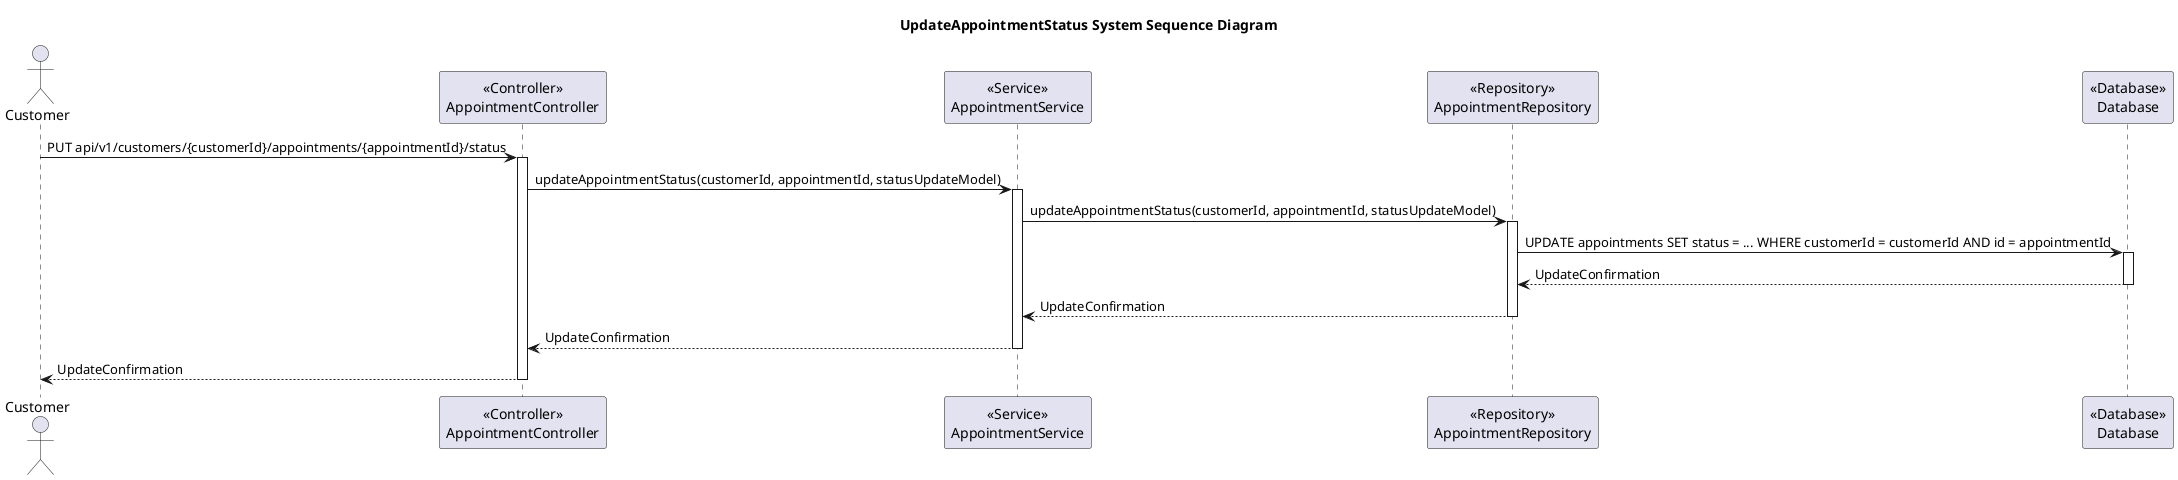 @startuml
title UpdateAppointmentStatus System Sequence Diagram

actor Customer

participant AppointmentController as "<<Controller>>\nAppointmentController"
participant AppointmentService as "<<Service>>\nAppointmentService"
participant AppointmentRepository as "<<Repository>>\nAppointmentRepository"
participant Database as "<<Database>>\nDatabase"

Customer -> AppointmentController: PUT api/v1/customers/{customerId}/appointments/{appointmentId}/status
activate AppointmentController

AppointmentController -> AppointmentService: updateAppointmentStatus(customerId, appointmentId, statusUpdateModel)
activate AppointmentService

AppointmentService -> AppointmentRepository: updateAppointmentStatus(customerId, appointmentId, statusUpdateModel)
activate AppointmentRepository

AppointmentRepository -> Database: UPDATE appointments SET status = ... WHERE customerId = customerId AND id = appointmentId
activate Database

Database --> AppointmentRepository: UpdateConfirmation
deactivate Database

AppointmentRepository --> AppointmentService: UpdateConfirmation
deactivate AppointmentRepository

AppointmentService --> AppointmentController: UpdateConfirmation
deactivate AppointmentService

AppointmentController --> Customer: UpdateConfirmation
deactivate AppointmentController
@enduml

